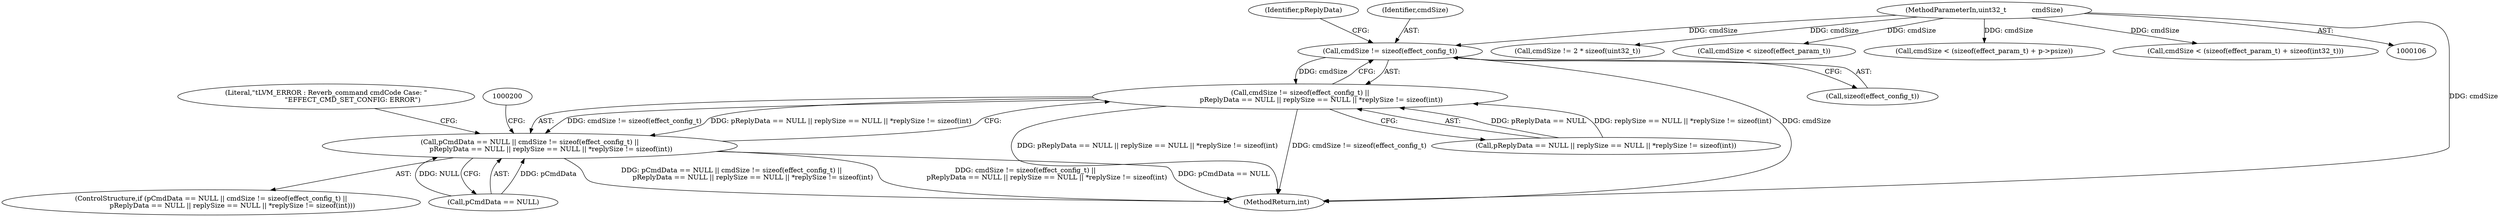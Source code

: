 digraph "0_Android_aeea52da00d210587fb3ed895de3d5f2e0264c88_6@API" {
"1000174" [label="(Call,cmdSize != sizeof(effect_config_t))"];
"1000109" [label="(MethodParameterIn,uint32_t            cmdSize)"];
"1000173" [label="(Call,cmdSize != sizeof(effect_config_t) ||\n                    pReplyData == NULL || replySize == NULL || *replySize != sizeof(int))"];
"1000169" [label="(Call,pCmdData == NULL || cmdSize != sizeof(effect_config_t) ||\n                    pReplyData == NULL || replySize == NULL || *replySize != sizeof(int))"];
"1000169" [label="(Call,pCmdData == NULL || cmdSize != sizeof(effect_config_t) ||\n                    pReplyData == NULL || replySize == NULL || *replySize != sizeof(int))"];
"1000174" [label="(Call,cmdSize != sizeof(effect_config_t))"];
"1000176" [label="(Call,sizeof(effect_config_t))"];
"1000180" [label="(Identifier,pReplyData)"];
"1000175" [label="(Identifier,cmdSize)"];
"1000546" [label="(Call,cmdSize != 2 * sizeof(uint32_t))"];
"1000109" [label="(MethodParameterIn,uint32_t            cmdSize)"];
"1000257" [label="(Call,cmdSize < sizeof(effect_param_t))"];
"1000168" [label="(ControlStructure,if (pCmdData == NULL || cmdSize != sizeof(effect_config_t) ||\n                    pReplyData == NULL || replySize == NULL || *replySize != sizeof(int)))"];
"1000193" [label="(Literal,\"\tLVM_ERROR : Reverb_command cmdCode Case: \"\n                         \"EFFECT_CMD_SET_CONFIG: ERROR\")"];
"1000170" [label="(Call,pCmdData == NULL)"];
"1000262" [label="(Call,cmdSize < (sizeof(effect_param_t) + p->psize))"];
"1000668" [label="(MethodReturn,int)"];
"1000173" [label="(Call,cmdSize != sizeof(effect_config_t) ||\n                    pReplyData == NULL || replySize == NULL || *replySize != sizeof(int))"];
"1000178" [label="(Call,pReplyData == NULL || replySize == NULL || *replySize != sizeof(int))"];
"1000363" [label="(Call,cmdSize < (sizeof(effect_param_t) + sizeof(int32_t)))"];
"1000174" -> "1000173"  [label="AST: "];
"1000174" -> "1000176"  [label="CFG: "];
"1000175" -> "1000174"  [label="AST: "];
"1000176" -> "1000174"  [label="AST: "];
"1000180" -> "1000174"  [label="CFG: "];
"1000173" -> "1000174"  [label="CFG: "];
"1000174" -> "1000668"  [label="DDG: cmdSize"];
"1000174" -> "1000173"  [label="DDG: cmdSize"];
"1000109" -> "1000174"  [label="DDG: cmdSize"];
"1000109" -> "1000106"  [label="AST: "];
"1000109" -> "1000668"  [label="DDG: cmdSize"];
"1000109" -> "1000257"  [label="DDG: cmdSize"];
"1000109" -> "1000262"  [label="DDG: cmdSize"];
"1000109" -> "1000363"  [label="DDG: cmdSize"];
"1000109" -> "1000546"  [label="DDG: cmdSize"];
"1000173" -> "1000169"  [label="AST: "];
"1000173" -> "1000178"  [label="CFG: "];
"1000178" -> "1000173"  [label="AST: "];
"1000169" -> "1000173"  [label="CFG: "];
"1000173" -> "1000668"  [label="DDG: pReplyData == NULL || replySize == NULL || *replySize != sizeof(int)"];
"1000173" -> "1000668"  [label="DDG: cmdSize != sizeof(effect_config_t)"];
"1000173" -> "1000169"  [label="DDG: cmdSize != sizeof(effect_config_t)"];
"1000173" -> "1000169"  [label="DDG: pReplyData == NULL || replySize == NULL || *replySize != sizeof(int)"];
"1000178" -> "1000173"  [label="DDG: pReplyData == NULL"];
"1000178" -> "1000173"  [label="DDG: replySize == NULL || *replySize != sizeof(int)"];
"1000169" -> "1000168"  [label="AST: "];
"1000169" -> "1000170"  [label="CFG: "];
"1000170" -> "1000169"  [label="AST: "];
"1000193" -> "1000169"  [label="CFG: "];
"1000200" -> "1000169"  [label="CFG: "];
"1000169" -> "1000668"  [label="DDG: pCmdData == NULL || cmdSize != sizeof(effect_config_t) ||\n                    pReplyData == NULL || replySize == NULL || *replySize != sizeof(int)"];
"1000169" -> "1000668"  [label="DDG: cmdSize != sizeof(effect_config_t) ||\n                    pReplyData == NULL || replySize == NULL || *replySize != sizeof(int)"];
"1000169" -> "1000668"  [label="DDG: pCmdData == NULL"];
"1000170" -> "1000169"  [label="DDG: pCmdData"];
"1000170" -> "1000169"  [label="DDG: NULL"];
}
